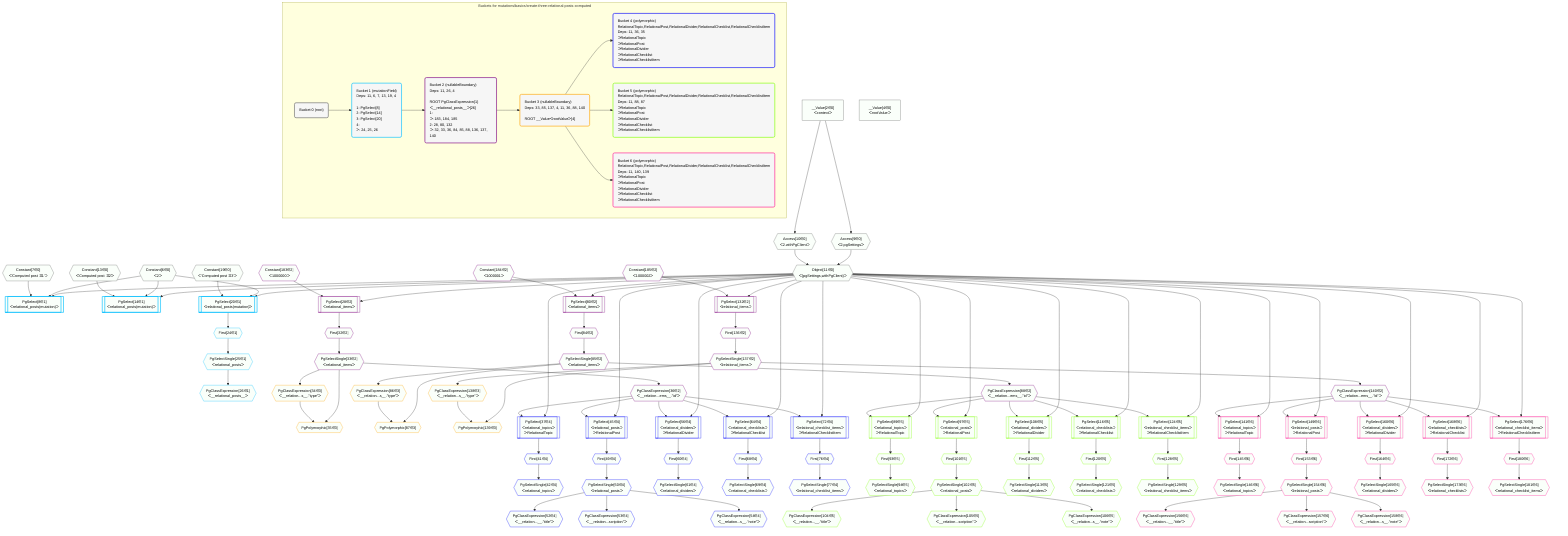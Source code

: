 %%{init: {'themeVariables': { 'fontSize': '12px'}}}%%
graph TD
    classDef path fill:#eee,stroke:#000,color:#000
    classDef plan fill:#fff,stroke-width:1px,color:#000
    classDef itemplan fill:#fff,stroke-width:2px,color:#000
    classDef unbatchedplan fill:#dff,stroke-width:1px,color:#000
    classDef sideeffectplan fill:#fcc,stroke-width:2px,color:#000
    classDef bucket fill:#f6f6f6,color:#000,stroke-width:2px,text-align:left


    %% plan dependencies
    Object11{{"Object[11∈0]<br />ᐸ{pgSettings,withPgClient}ᐳ"}}:::plan
    Access9{{"Access[9∈0]<br />ᐸ2.pgSettingsᐳ"}}:::plan
    Access10{{"Access[10∈0]<br />ᐸ2.withPgClientᐳ"}}:::plan
    Access9 & Access10 --> Object11
    __Value2["__Value[2∈0]<br />ᐸcontextᐳ"]:::plan
    __Value2 --> Access9
    __Value2 --> Access10
    __Value4["__Value[4∈0]<br />ᐸrootValueᐳ"]:::plan
    Constant6{{"Constant[6∈0]<br />ᐸ2ᐳ"}}:::plan
    Constant7{{"Constant[7∈0]<br />ᐸ'Computed post ꖛ1'ᐳ"}}:::plan
    Constant13{{"Constant[13∈0]<br />ᐸ'Computed post ꖛ2'ᐳ"}}:::plan
    Constant19{{"Constant[19∈0]<br />ᐸ'Computed post ꖛ3'ᐳ"}}:::plan
    PgSelect8[["PgSelect[8∈1]<br />ᐸrelational_posts(mutation)ᐳ"]]:::sideeffectplan
    Object11 & Constant6 & Constant7 --> PgSelect8
    PgSelect14[["PgSelect[14∈1]<br />ᐸrelational_posts(mutation)ᐳ"]]:::sideeffectplan
    Object11 & Constant6 & Constant13 --> PgSelect14
    PgSelect20[["PgSelect[20∈1]<br />ᐸrelational_posts(mutation)ᐳ"]]:::sideeffectplan
    Object11 & Constant6 & Constant19 --> PgSelect20
    First24{{"First[24∈1]"}}:::plan
    PgSelect20 --> First24
    PgSelectSingle25{{"PgSelectSingle[25∈1]<br />ᐸrelational_postsᐳ"}}:::plan
    First24 --> PgSelectSingle25
    PgClassExpression26{{"PgClassExpression[26∈1]<br />ᐸ__relational_posts__ᐳ"}}:::plan
    PgSelectSingle25 --> PgClassExpression26
    PgSelect28[["PgSelect[28∈2]<br />ᐸrelational_itemsᐳ"]]:::plan
    Constant183{{"Constant[183∈2]<br />ᐸ1000000ᐳ"}}:::plan
    Object11 & Constant183 --> PgSelect28
    PgSelect80[["PgSelect[80∈2]<br />ᐸrelational_itemsᐳ"]]:::plan
    Constant184{{"Constant[184∈2]<br />ᐸ1000001ᐳ"}}:::plan
    Object11 & Constant184 --> PgSelect80
    PgSelect132[["PgSelect[132∈2]<br />ᐸrelational_itemsᐳ"]]:::plan
    Constant185{{"Constant[185∈2]<br />ᐸ1000002ᐳ"}}:::plan
    Object11 & Constant185 --> PgSelect132
    First32{{"First[32∈2]"}}:::plan
    PgSelect28 --> First32
    PgSelectSingle33{{"PgSelectSingle[33∈2]<br />ᐸrelational_itemsᐳ"}}:::plan
    First32 --> PgSelectSingle33
    PgClassExpression36{{"PgClassExpression[36∈2]<br />ᐸ__relation...ems__.”id”ᐳ"}}:::plan
    PgSelectSingle33 --> PgClassExpression36
    First84{{"First[84∈2]"}}:::plan
    PgSelect80 --> First84
    PgSelectSingle85{{"PgSelectSingle[85∈2]<br />ᐸrelational_itemsᐳ"}}:::plan
    First84 --> PgSelectSingle85
    PgClassExpression88{{"PgClassExpression[88∈2]<br />ᐸ__relation...ems__.”id”ᐳ"}}:::plan
    PgSelectSingle85 --> PgClassExpression88
    First136{{"First[136∈2]"}}:::plan
    PgSelect132 --> First136
    PgSelectSingle137{{"PgSelectSingle[137∈2]<br />ᐸrelational_itemsᐳ"}}:::plan
    First136 --> PgSelectSingle137
    PgClassExpression140{{"PgClassExpression[140∈2]<br />ᐸ__relation...ems__.”id”ᐳ"}}:::plan
    PgSelectSingle137 --> PgClassExpression140
    PgPolymorphic35{{"PgPolymorphic[35∈3]"}}:::plan
    PgClassExpression34{{"PgClassExpression[34∈3]<br />ᐸ__relation...s__.”type”ᐳ"}}:::plan
    PgSelectSingle33 & PgClassExpression34 --> PgPolymorphic35
    PgPolymorphic87{{"PgPolymorphic[87∈3]"}}:::plan
    PgClassExpression86{{"PgClassExpression[86∈3]<br />ᐸ__relation...s__.”type”ᐳ"}}:::plan
    PgSelectSingle85 & PgClassExpression86 --> PgPolymorphic87
    PgPolymorphic139{{"PgPolymorphic[139∈3]"}}:::plan
    PgClassExpression138{{"PgClassExpression[138∈3]<br />ᐸ__relation...s__.”type”ᐳ"}}:::plan
    PgSelectSingle137 & PgClassExpression138 --> PgPolymorphic139
    PgSelectSingle33 --> PgClassExpression34
    PgSelectSingle85 --> PgClassExpression86
    PgSelectSingle137 --> PgClassExpression138
    PgSelect37[["PgSelect[37∈4]<br />ᐸrelational_topicsᐳ<br />ᐳRelationalTopic"]]:::plan
    Object11 & PgClassExpression36 --> PgSelect37
    PgSelect45[["PgSelect[45∈4]<br />ᐸrelational_postsᐳ<br />ᐳRelationalPost"]]:::plan
    Object11 & PgClassExpression36 --> PgSelect45
    PgSelect56[["PgSelect[56∈4]<br />ᐸrelational_dividersᐳ<br />ᐳRelationalDivider"]]:::plan
    Object11 & PgClassExpression36 --> PgSelect56
    PgSelect64[["PgSelect[64∈4]<br />ᐸrelational_checklistsᐳ<br />ᐳRelationalChecklist"]]:::plan
    Object11 & PgClassExpression36 --> PgSelect64
    PgSelect72[["PgSelect[72∈4]<br />ᐸrelational_checklist_itemsᐳ<br />ᐳRelationalChecklistItem"]]:::plan
    Object11 & PgClassExpression36 --> PgSelect72
    First41{{"First[41∈4]"}}:::plan
    PgSelect37 --> First41
    PgSelectSingle42{{"PgSelectSingle[42∈4]<br />ᐸrelational_topicsᐳ"}}:::plan
    First41 --> PgSelectSingle42
    First49{{"First[49∈4]"}}:::plan
    PgSelect45 --> First49
    PgSelectSingle50{{"PgSelectSingle[50∈4]<br />ᐸrelational_postsᐳ"}}:::plan
    First49 --> PgSelectSingle50
    PgClassExpression52{{"PgClassExpression[52∈4]<br />ᐸ__relation...__.”title”ᐳ"}}:::plan
    PgSelectSingle50 --> PgClassExpression52
    PgClassExpression53{{"PgClassExpression[53∈4]<br />ᐸ__relation...scription”ᐳ"}}:::plan
    PgSelectSingle50 --> PgClassExpression53
    PgClassExpression54{{"PgClassExpression[54∈4]<br />ᐸ__relation...s__.”note”ᐳ"}}:::plan
    PgSelectSingle50 --> PgClassExpression54
    First60{{"First[60∈4]"}}:::plan
    PgSelect56 --> First60
    PgSelectSingle61{{"PgSelectSingle[61∈4]<br />ᐸrelational_dividersᐳ"}}:::plan
    First60 --> PgSelectSingle61
    First68{{"First[68∈4]"}}:::plan
    PgSelect64 --> First68
    PgSelectSingle69{{"PgSelectSingle[69∈4]<br />ᐸrelational_checklistsᐳ"}}:::plan
    First68 --> PgSelectSingle69
    First76{{"First[76∈4]"}}:::plan
    PgSelect72 --> First76
    PgSelectSingle77{{"PgSelectSingle[77∈4]<br />ᐸrelational_checklist_itemsᐳ"}}:::plan
    First76 --> PgSelectSingle77
    PgSelect89[["PgSelect[89∈5]<br />ᐸrelational_topicsᐳ<br />ᐳRelationalTopic"]]:::plan
    Object11 & PgClassExpression88 --> PgSelect89
    PgSelect97[["PgSelect[97∈5]<br />ᐸrelational_postsᐳ<br />ᐳRelationalPost"]]:::plan
    Object11 & PgClassExpression88 --> PgSelect97
    PgSelect108[["PgSelect[108∈5]<br />ᐸrelational_dividersᐳ<br />ᐳRelationalDivider"]]:::plan
    Object11 & PgClassExpression88 --> PgSelect108
    PgSelect116[["PgSelect[116∈5]<br />ᐸrelational_checklistsᐳ<br />ᐳRelationalChecklist"]]:::plan
    Object11 & PgClassExpression88 --> PgSelect116
    PgSelect124[["PgSelect[124∈5]<br />ᐸrelational_checklist_itemsᐳ<br />ᐳRelationalChecklistItem"]]:::plan
    Object11 & PgClassExpression88 --> PgSelect124
    First93{{"First[93∈5]"}}:::plan
    PgSelect89 --> First93
    PgSelectSingle94{{"PgSelectSingle[94∈5]<br />ᐸrelational_topicsᐳ"}}:::plan
    First93 --> PgSelectSingle94
    First101{{"First[101∈5]"}}:::plan
    PgSelect97 --> First101
    PgSelectSingle102{{"PgSelectSingle[102∈5]<br />ᐸrelational_postsᐳ"}}:::plan
    First101 --> PgSelectSingle102
    PgClassExpression104{{"PgClassExpression[104∈5]<br />ᐸ__relation...__.”title”ᐳ"}}:::plan
    PgSelectSingle102 --> PgClassExpression104
    PgClassExpression105{{"PgClassExpression[105∈5]<br />ᐸ__relation...scription”ᐳ"}}:::plan
    PgSelectSingle102 --> PgClassExpression105
    PgClassExpression106{{"PgClassExpression[106∈5]<br />ᐸ__relation...s__.”note”ᐳ"}}:::plan
    PgSelectSingle102 --> PgClassExpression106
    First112{{"First[112∈5]"}}:::plan
    PgSelect108 --> First112
    PgSelectSingle113{{"PgSelectSingle[113∈5]<br />ᐸrelational_dividersᐳ"}}:::plan
    First112 --> PgSelectSingle113
    First120{{"First[120∈5]"}}:::plan
    PgSelect116 --> First120
    PgSelectSingle121{{"PgSelectSingle[121∈5]<br />ᐸrelational_checklistsᐳ"}}:::plan
    First120 --> PgSelectSingle121
    First128{{"First[128∈5]"}}:::plan
    PgSelect124 --> First128
    PgSelectSingle129{{"PgSelectSingle[129∈5]<br />ᐸrelational_checklist_itemsᐳ"}}:::plan
    First128 --> PgSelectSingle129
    PgSelect141[["PgSelect[141∈6]<br />ᐸrelational_topicsᐳ<br />ᐳRelationalTopic"]]:::plan
    Object11 & PgClassExpression140 --> PgSelect141
    PgSelect149[["PgSelect[149∈6]<br />ᐸrelational_postsᐳ<br />ᐳRelationalPost"]]:::plan
    Object11 & PgClassExpression140 --> PgSelect149
    PgSelect160[["PgSelect[160∈6]<br />ᐸrelational_dividersᐳ<br />ᐳRelationalDivider"]]:::plan
    Object11 & PgClassExpression140 --> PgSelect160
    PgSelect168[["PgSelect[168∈6]<br />ᐸrelational_checklistsᐳ<br />ᐳRelationalChecklist"]]:::plan
    Object11 & PgClassExpression140 --> PgSelect168
    PgSelect176[["PgSelect[176∈6]<br />ᐸrelational_checklist_itemsᐳ<br />ᐳRelationalChecklistItem"]]:::plan
    Object11 & PgClassExpression140 --> PgSelect176
    First145{{"First[145∈6]"}}:::plan
    PgSelect141 --> First145
    PgSelectSingle146{{"PgSelectSingle[146∈6]<br />ᐸrelational_topicsᐳ"}}:::plan
    First145 --> PgSelectSingle146
    First153{{"First[153∈6]"}}:::plan
    PgSelect149 --> First153
    PgSelectSingle154{{"PgSelectSingle[154∈6]<br />ᐸrelational_postsᐳ"}}:::plan
    First153 --> PgSelectSingle154
    PgClassExpression156{{"PgClassExpression[156∈6]<br />ᐸ__relation...__.”title”ᐳ"}}:::plan
    PgSelectSingle154 --> PgClassExpression156
    PgClassExpression157{{"PgClassExpression[157∈6]<br />ᐸ__relation...scription”ᐳ"}}:::plan
    PgSelectSingle154 --> PgClassExpression157
    PgClassExpression158{{"PgClassExpression[158∈6]<br />ᐸ__relation...s__.”note”ᐳ"}}:::plan
    PgSelectSingle154 --> PgClassExpression158
    First164{{"First[164∈6]"}}:::plan
    PgSelect160 --> First164
    PgSelectSingle165{{"PgSelectSingle[165∈6]<br />ᐸrelational_dividersᐳ"}}:::plan
    First164 --> PgSelectSingle165
    First172{{"First[172∈6]"}}:::plan
    PgSelect168 --> First172
    PgSelectSingle173{{"PgSelectSingle[173∈6]<br />ᐸrelational_checklistsᐳ"}}:::plan
    First172 --> PgSelectSingle173
    First180{{"First[180∈6]"}}:::plan
    PgSelect176 --> First180
    PgSelectSingle181{{"PgSelectSingle[181∈6]<br />ᐸrelational_checklist_itemsᐳ"}}:::plan
    First180 --> PgSelectSingle181

    %% define steps

    subgraph "Buckets for mutations/basics/create-three-relational-posts-computed"
    Bucket0("Bucket 0 (root)"):::bucket
    classDef bucket0 stroke:#696969
    class Bucket0,__Value2,__Value4,Constant6,Constant7,Access9,Access10,Object11,Constant13,Constant19 bucket0
    Bucket1("Bucket 1 (mutationField)<br />Deps: 11, 6, 7, 13, 19, 4<br /><br />1: PgSelect[8]<br />2: PgSelect[14]<br />3: PgSelect[20]<br />4: <br />ᐳ: 24, 25, 26"):::bucket
    classDef bucket1 stroke:#00bfff
    class Bucket1,PgSelect8,PgSelect14,PgSelect20,First24,PgSelectSingle25,PgClassExpression26 bucket1
    Bucket2("Bucket 2 (nullableBoundary)<br />Deps: 11, 26, 4<br /><br />ROOT PgClassExpression{1}ᐸ__relational_posts__ᐳ[26]<br />1: <br />ᐳ: 183, 184, 185<br />2: 28, 80, 132<br />ᐳ: 32, 33, 36, 84, 85, 88, 136, 137, 140"):::bucket
    classDef bucket2 stroke:#7f007f
    class Bucket2,PgSelect28,First32,PgSelectSingle33,PgClassExpression36,PgSelect80,First84,PgSelectSingle85,PgClassExpression88,PgSelect132,First136,PgSelectSingle137,PgClassExpression140,Constant183,Constant184,Constant185 bucket2
    Bucket3("Bucket 3 (nullableBoundary)<br />Deps: 33, 85, 137, 4, 11, 36, 88, 140<br /><br />ROOT __ValueᐸrootValueᐳ[4]"):::bucket
    classDef bucket3 stroke:#ffa500
    class Bucket3,PgClassExpression34,PgPolymorphic35,PgClassExpression86,PgPolymorphic87,PgClassExpression138,PgPolymorphic139 bucket3
    Bucket4("Bucket 4 (polymorphic)<br />RelationalTopic,RelationalPost,RelationalDivider,RelationalChecklist,RelationalChecklistItem<br />Deps: 11, 36, 35<br />ᐳRelationalTopic<br />ᐳRelationalPost<br />ᐳRelationalDivider<br />ᐳRelationalChecklist<br />ᐳRelationalChecklistItem"):::bucket
    classDef bucket4 stroke:#0000ff
    class Bucket4,PgSelect37,First41,PgSelectSingle42,PgSelect45,First49,PgSelectSingle50,PgClassExpression52,PgClassExpression53,PgClassExpression54,PgSelect56,First60,PgSelectSingle61,PgSelect64,First68,PgSelectSingle69,PgSelect72,First76,PgSelectSingle77 bucket4
    Bucket5("Bucket 5 (polymorphic)<br />RelationalTopic,RelationalPost,RelationalDivider,RelationalChecklist,RelationalChecklistItem<br />Deps: 11, 88, 87<br />ᐳRelationalTopic<br />ᐳRelationalPost<br />ᐳRelationalDivider<br />ᐳRelationalChecklist<br />ᐳRelationalChecklistItem"):::bucket
    classDef bucket5 stroke:#7fff00
    class Bucket5,PgSelect89,First93,PgSelectSingle94,PgSelect97,First101,PgSelectSingle102,PgClassExpression104,PgClassExpression105,PgClassExpression106,PgSelect108,First112,PgSelectSingle113,PgSelect116,First120,PgSelectSingle121,PgSelect124,First128,PgSelectSingle129 bucket5
    Bucket6("Bucket 6 (polymorphic)<br />RelationalTopic,RelationalPost,RelationalDivider,RelationalChecklist,RelationalChecklistItem<br />Deps: 11, 140, 139<br />ᐳRelationalTopic<br />ᐳRelationalPost<br />ᐳRelationalDivider<br />ᐳRelationalChecklist<br />ᐳRelationalChecklistItem"):::bucket
    classDef bucket6 stroke:#ff1493
    class Bucket6,PgSelect141,First145,PgSelectSingle146,PgSelect149,First153,PgSelectSingle154,PgClassExpression156,PgClassExpression157,PgClassExpression158,PgSelect160,First164,PgSelectSingle165,PgSelect168,First172,PgSelectSingle173,PgSelect176,First180,PgSelectSingle181 bucket6
    Bucket0 --> Bucket1
    Bucket1 --> Bucket2
    Bucket2 --> Bucket3
    Bucket3 --> Bucket4 & Bucket5 & Bucket6
    classDef unary fill:#fafffa,borderWidth:8px
    class Object11,Access9,Access10,__Value2,__Value4,Constant6,Constant7,Constant13,Constant19,PgSelect8,PgSelect14,PgSelect20,First24,PgSelectSingle25,PgClassExpression26,PgSelect28,PgSelect80,PgSelect132,First32,PgSelectSingle33,PgClassExpression36,First84,PgSelectSingle85,PgClassExpression88,First136,PgSelectSingle137,PgClassExpression140,Constant183,Constant184,Constant185,PgPolymorphic35,PgPolymorphic87,PgPolymorphic139,PgClassExpression34,PgClassExpression86,PgClassExpression138,PgSelect37,PgSelect45,PgSelect56,PgSelect64,PgSelect72,First41,PgSelectSingle42,First49,PgSelectSingle50,PgClassExpression52,PgClassExpression53,PgClassExpression54,First60,PgSelectSingle61,First68,PgSelectSingle69,First76,PgSelectSingle77,PgSelect89,PgSelect97,PgSelect108,PgSelect116,PgSelect124,First93,PgSelectSingle94,First101,PgSelectSingle102,PgClassExpression104,PgClassExpression105,PgClassExpression106,First112,PgSelectSingle113,First120,PgSelectSingle121,First128,PgSelectSingle129,PgSelect141,PgSelect149,PgSelect160,PgSelect168,PgSelect176,First145,PgSelectSingle146,First153,PgSelectSingle154,PgClassExpression156,PgClassExpression157,PgClassExpression158,First164,PgSelectSingle165,First172,PgSelectSingle173,First180,PgSelectSingle181 unary
    end